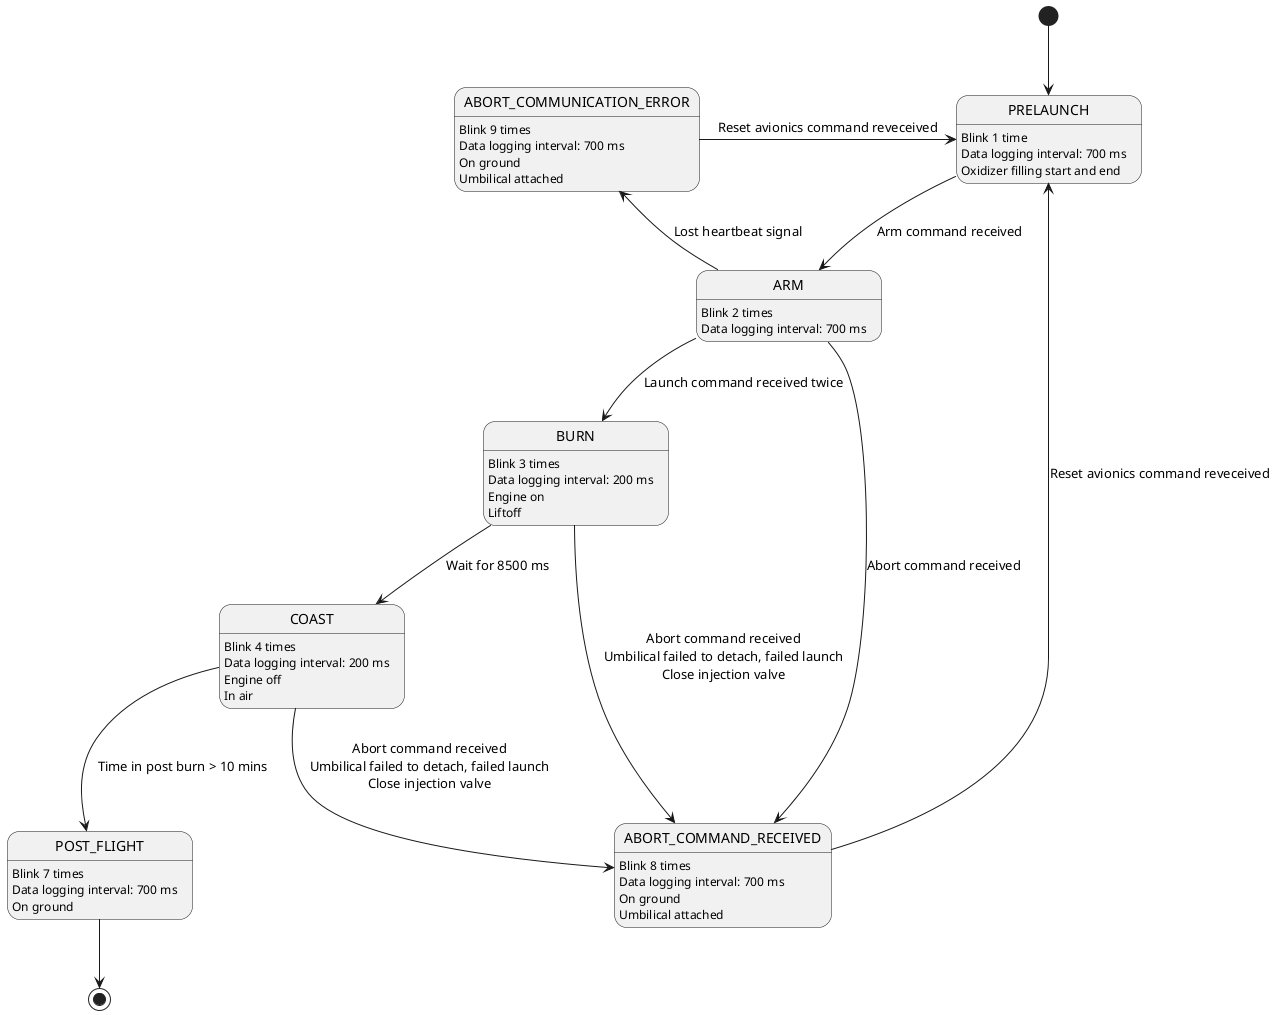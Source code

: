 @startuml
[*] --> PRELAUNCH
PRELAUNCH: Blink 1 time\nData logging interval: 700 ms\nOxidizer filling start and end

ARM: Blink 2 times\nData logging interval: 700 ms

BURN: Blink 3 times\nData logging interval: 200 ms\nEngine on\nLiftoff

COAST: Blink 4 times\nData logging interval: 200 ms\nEngine off\nIn air

POST_FLIGHT: Blink 7 times\nData logging interval: 700 ms\nOn ground

ABORT_COMMAND_RECEIVED: Blink 8 times\nData logging interval: 700 ms\nOn ground\nUmbilical attached

ABORT_COMMUNICATION_ERROR: Blink 9 times\nData logging interval: 700 ms\nOn ground\nUmbilical attached



PRELAUNCH --> ARM : Arm command received

ARM --> BURN : Launch command received twice
ARM --> ABORT_COMMAND_RECEIVED : Abort command received
ARM --> ABORT_COMMUNICATION_ERROR : Lost heartbeat signal

BURN --> COAST : Wait for 8500 ms
BURN --> ABORT_COMMAND_RECEIVED : Abort command received\nUmbilical failed to detach, failed launch\nClose injection valve

COAST --> POST_FLIGHT : Time in post burn > 10 mins
COAST --> ABORT_COMMAND_RECEIVED : Abort command received\nUmbilical failed to detach, failed launch\nClose injection valve

ABORT_COMMAND_RECEIVED --> PRELAUNCH : Reset avionics command reveceived

ABORT_COMMUNICATION_ERROR -> PRELAUNCH : Reset avionics command reveceived

POST_FLIGHT --> [*]
@enduml